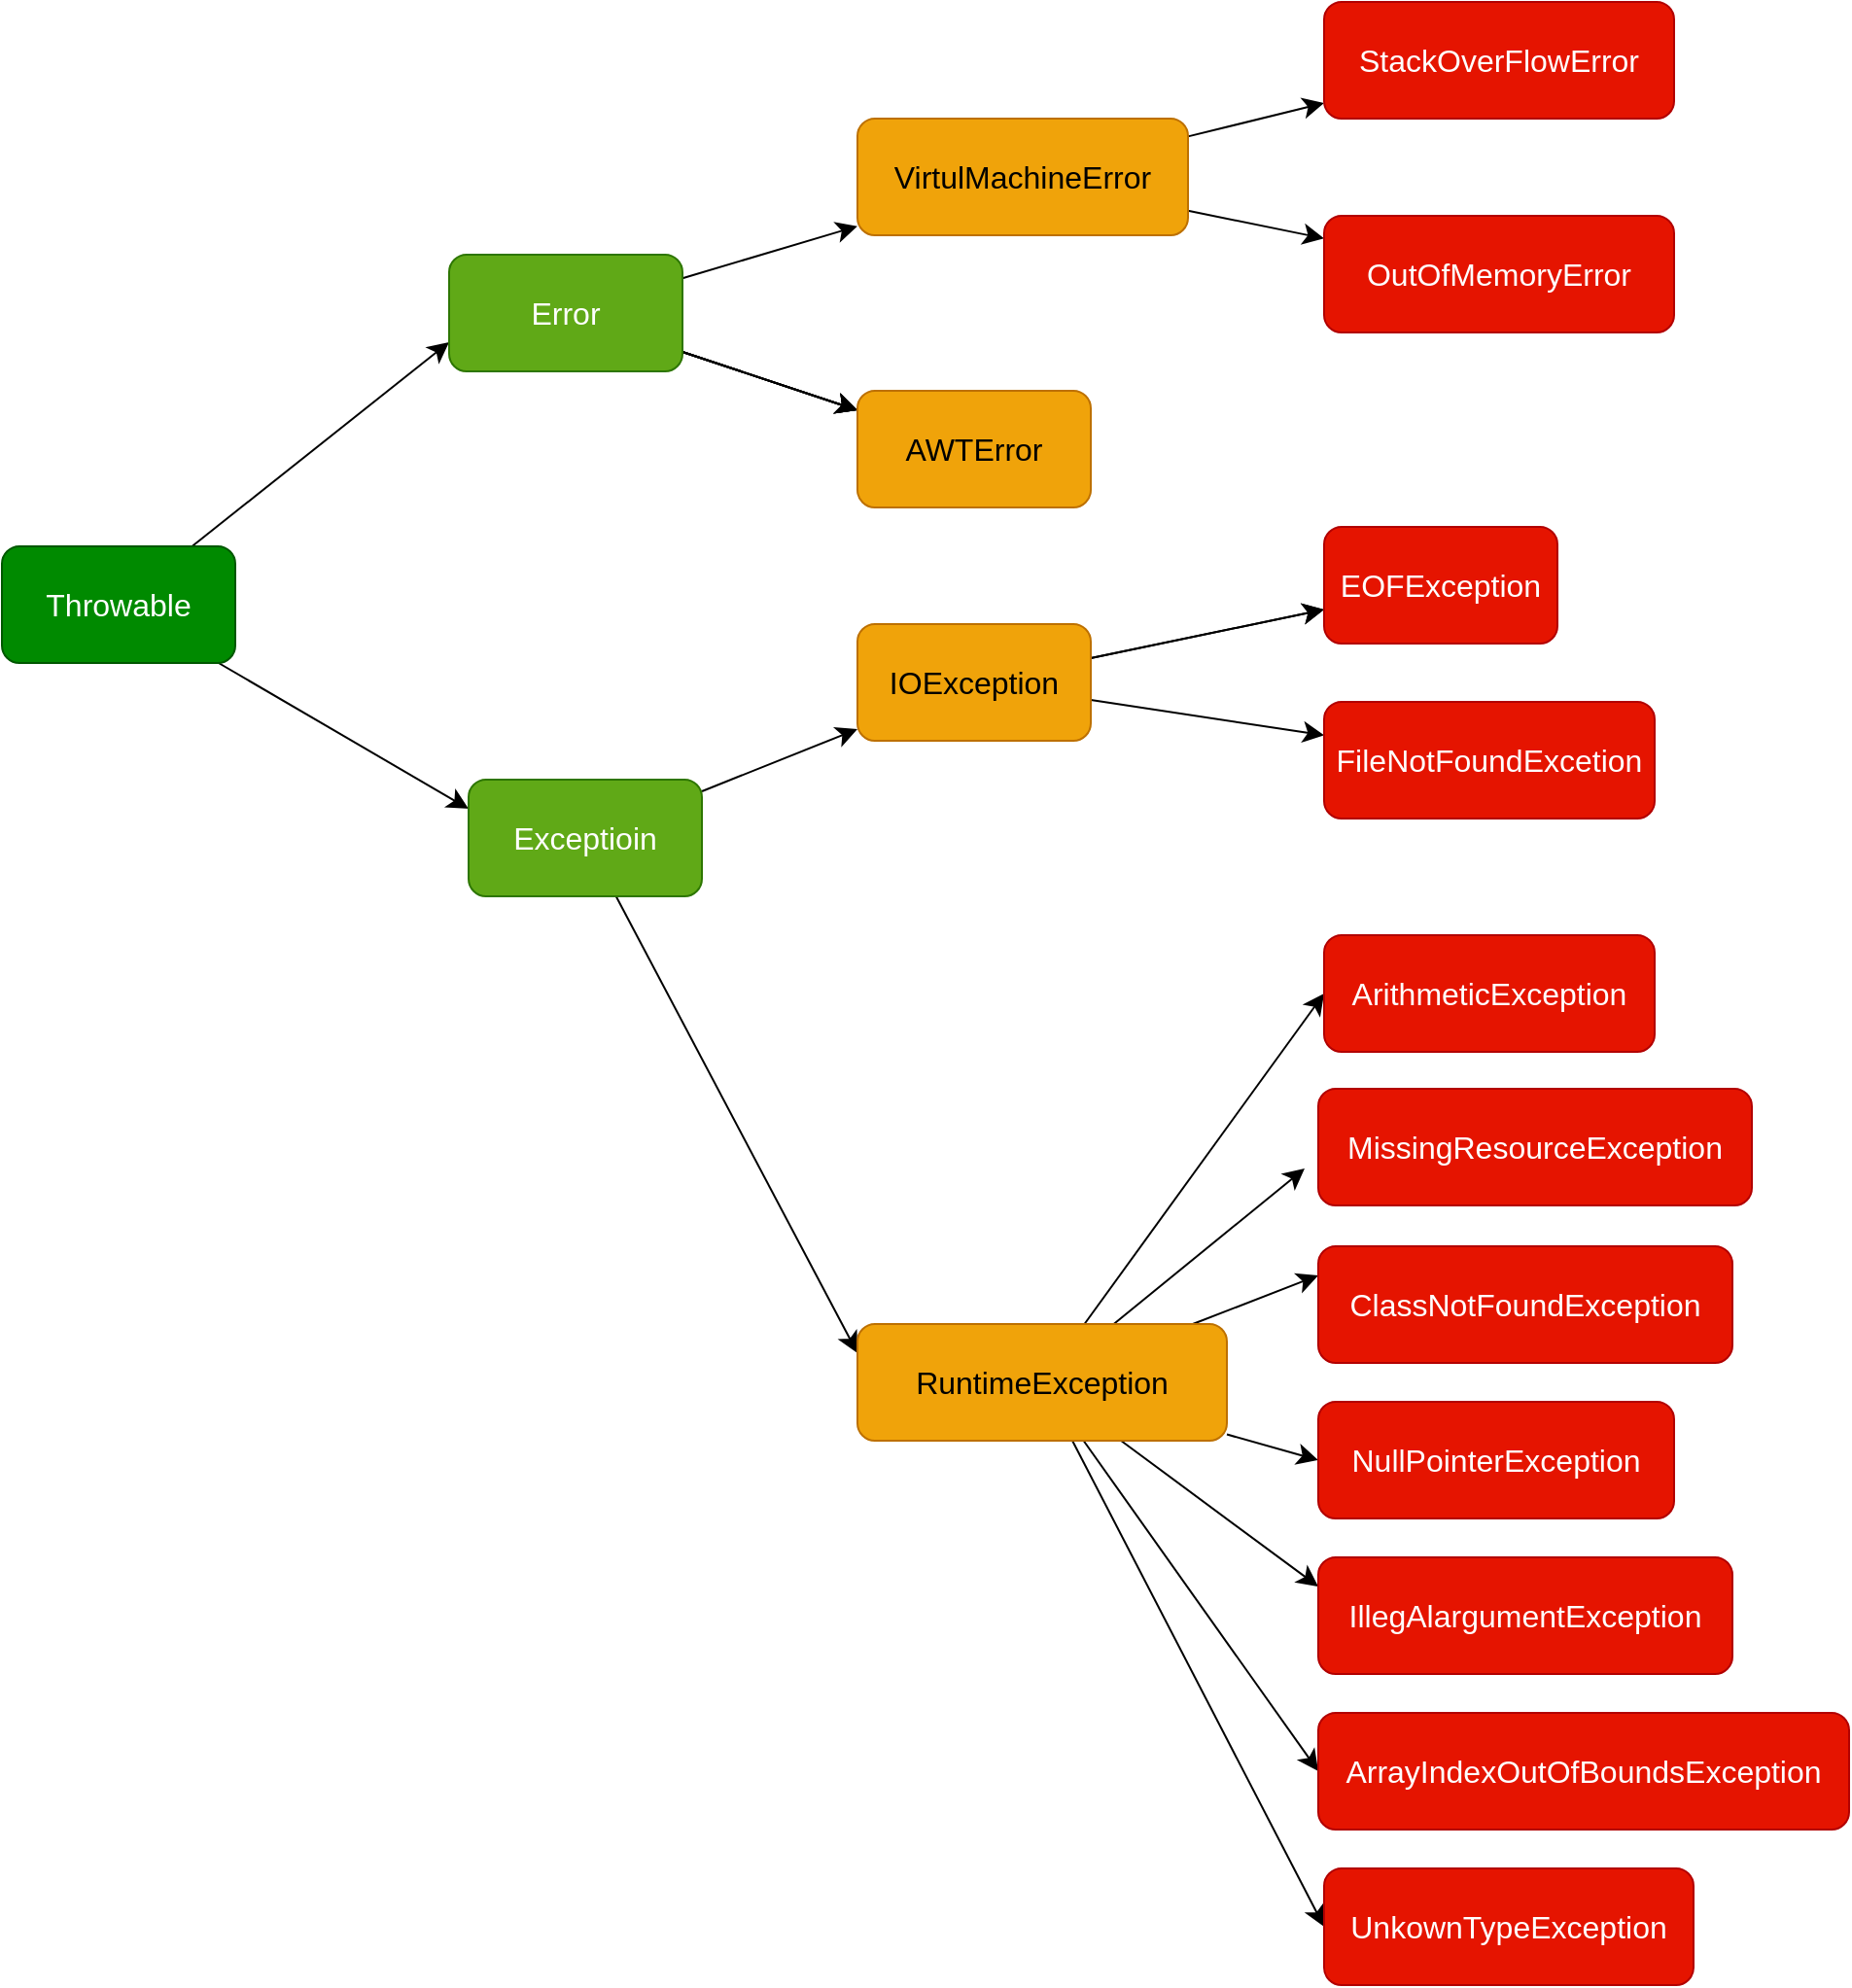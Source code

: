 <mxfile version="20.8.16" type="github">
  <diagram name="Page-1" id="9c096ad6-e400-ecc8-3e38-643d2caac077">
    <mxGraphModel dx="1936" dy="1265" grid="1" gridSize="10" guides="1" tooltips="1" connect="1" arrows="1" fold="1" page="1" pageScale="1.5" pageWidth="1169" pageHeight="826" background="none" math="0" shadow="0">
      <root>
        <mxCell id="0" style=";html=1;" />
        <mxCell id="1" style=";html=1;" parent="0" />
        <mxCell id="uR-RKyQ-PGuoXySGYM6e-5" value="" style="edgeStyle=none;curved=1;rounded=0;orthogonalLoop=1;jettySize=auto;html=1;fontSize=12;startSize=8;endSize=8;entryX=0;entryY=0.25;entryDx=0;entryDy=0;" edge="1" parent="1" source="uR-RKyQ-PGuoXySGYM6e-2" target="uR-RKyQ-PGuoXySGYM6e-4">
          <mxGeometry relative="1" as="geometry" />
        </mxCell>
        <mxCell id="uR-RKyQ-PGuoXySGYM6e-9" value="" style="edgeStyle=none;curved=1;rounded=0;orthogonalLoop=1;jettySize=auto;html=1;fontSize=12;startSize=8;endSize=8;entryX=0;entryY=0.75;entryDx=0;entryDy=0;" edge="1" parent="1" source="uR-RKyQ-PGuoXySGYM6e-2" target="uR-RKyQ-PGuoXySGYM6e-7">
          <mxGeometry relative="1" as="geometry" />
        </mxCell>
        <mxCell id="uR-RKyQ-PGuoXySGYM6e-2" value="Throwable" style="rounded=1;whiteSpace=wrap;html=1;fontSize=16;fillColor=#008a00;fontColor=#ffffff;strokeColor=#005700;" vertex="1" parent="1">
          <mxGeometry y="280" width="120" height="60" as="geometry" />
        </mxCell>
        <mxCell id="uR-RKyQ-PGuoXySGYM6e-21" value="" style="edgeStyle=none;curved=1;rounded=0;orthogonalLoop=1;jettySize=auto;html=1;fontSize=12;startSize=8;endSize=8;" edge="1" parent="1" source="uR-RKyQ-PGuoXySGYM6e-4" target="uR-RKyQ-PGuoXySGYM6e-20">
          <mxGeometry relative="1" as="geometry" />
        </mxCell>
        <mxCell id="uR-RKyQ-PGuoXySGYM6e-36" style="edgeStyle=none;curved=1;rounded=0;orthogonalLoop=1;jettySize=auto;html=1;fontSize=12;startSize=8;endSize=8;entryX=0;entryY=0.25;entryDx=0;entryDy=0;" edge="1" parent="1" source="uR-RKyQ-PGuoXySGYM6e-4" target="uR-RKyQ-PGuoXySGYM6e-16">
          <mxGeometry relative="1" as="geometry">
            <mxPoint x="430" y="800" as="targetPoint" />
          </mxGeometry>
        </mxCell>
        <mxCell id="uR-RKyQ-PGuoXySGYM6e-4" value="Exceptioin" style="whiteSpace=wrap;html=1;fontSize=16;rounded=1;fillColor=#60a917;fontColor=#ffffff;strokeColor=#2D7600;" vertex="1" parent="1">
          <mxGeometry x="240" y="400" width="120" height="60" as="geometry" />
        </mxCell>
        <mxCell id="uR-RKyQ-PGuoXySGYM6e-10" value="" style="edgeStyle=none;curved=1;rounded=0;orthogonalLoop=1;jettySize=auto;html=1;fontSize=12;startSize=8;endSize=8;" edge="1" parent="1" source="uR-RKyQ-PGuoXySGYM6e-7" target="uR-RKyQ-PGuoXySGYM6e-8">
          <mxGeometry relative="1" as="geometry" />
        </mxCell>
        <mxCell id="uR-RKyQ-PGuoXySGYM6e-11" value="" style="edgeStyle=none;curved=1;rounded=0;orthogonalLoop=1;jettySize=auto;html=1;fontSize=12;startSize=8;endSize=8;" edge="1" parent="1" source="uR-RKyQ-PGuoXySGYM6e-7" target="uR-RKyQ-PGuoXySGYM6e-8">
          <mxGeometry relative="1" as="geometry" />
        </mxCell>
        <mxCell id="uR-RKyQ-PGuoXySGYM6e-12" value="" style="edgeStyle=none;curved=1;rounded=0;orthogonalLoop=1;jettySize=auto;html=1;fontSize=12;startSize=8;endSize=8;" edge="1" parent="1" source="uR-RKyQ-PGuoXySGYM6e-7" target="uR-RKyQ-PGuoXySGYM6e-8">
          <mxGeometry relative="1" as="geometry" />
        </mxCell>
        <mxCell id="uR-RKyQ-PGuoXySGYM6e-13" value="" style="edgeStyle=none;curved=1;rounded=0;orthogonalLoop=1;jettySize=auto;html=1;fontSize=12;startSize=8;endSize=8;" edge="1" parent="1" source="uR-RKyQ-PGuoXySGYM6e-7" target="uR-RKyQ-PGuoXySGYM6e-8">
          <mxGeometry relative="1" as="geometry" />
        </mxCell>
        <mxCell id="uR-RKyQ-PGuoXySGYM6e-15" value="" style="edgeStyle=none;curved=1;rounded=0;orthogonalLoop=1;jettySize=auto;html=1;fontSize=12;startSize=8;endSize=8;" edge="1" parent="1" source="uR-RKyQ-PGuoXySGYM6e-7" target="uR-RKyQ-PGuoXySGYM6e-14">
          <mxGeometry relative="1" as="geometry" />
        </mxCell>
        <mxCell id="uR-RKyQ-PGuoXySGYM6e-7" value="Error" style="whiteSpace=wrap;html=1;fontSize=16;rounded=1;fillColor=#60a917;fontColor=#ffffff;strokeColor=#2D7600;" vertex="1" parent="1">
          <mxGeometry x="230" y="130" width="120" height="60" as="geometry" />
        </mxCell>
        <mxCell id="uR-RKyQ-PGuoXySGYM6e-8" value="AWTError" style="whiteSpace=wrap;html=1;fontSize=16;rounded=1;fillColor=#f0a30a;fontColor=#000000;strokeColor=#BD7000;" vertex="1" parent="1">
          <mxGeometry x="440" y="200" width="120" height="60" as="geometry" />
        </mxCell>
        <mxCell id="uR-RKyQ-PGuoXySGYM6e-23" value="" style="edgeStyle=none;curved=1;rounded=0;orthogonalLoop=1;jettySize=auto;html=1;fontSize=12;startSize=8;endSize=8;" edge="1" parent="1" source="uR-RKyQ-PGuoXySGYM6e-14" target="uR-RKyQ-PGuoXySGYM6e-22">
          <mxGeometry relative="1" as="geometry" />
        </mxCell>
        <mxCell id="uR-RKyQ-PGuoXySGYM6e-25" value="" style="edgeStyle=none;curved=1;rounded=0;orthogonalLoop=1;jettySize=auto;html=1;fontSize=12;startSize=8;endSize=8;" edge="1" parent="1" source="uR-RKyQ-PGuoXySGYM6e-14" target="uR-RKyQ-PGuoXySGYM6e-24">
          <mxGeometry relative="1" as="geometry" />
        </mxCell>
        <mxCell id="uR-RKyQ-PGuoXySGYM6e-14" value="VirtulMachineError" style="whiteSpace=wrap;html=1;fontSize=16;rounded=1;fillColor=#f0a30a;fontColor=#000000;strokeColor=#BD7000;" vertex="1" parent="1">
          <mxGeometry x="440" y="60" width="170" height="60" as="geometry" />
        </mxCell>
        <mxCell id="uR-RKyQ-PGuoXySGYM6e-45" style="edgeStyle=none;curved=1;rounded=0;orthogonalLoop=1;jettySize=auto;html=1;entryX=0;entryY=0.5;entryDx=0;entryDy=0;fontSize=12;startSize=8;endSize=8;" edge="1" parent="1" source="uR-RKyQ-PGuoXySGYM6e-16" target="uR-RKyQ-PGuoXySGYM6e-37">
          <mxGeometry relative="1" as="geometry" />
        </mxCell>
        <mxCell id="uR-RKyQ-PGuoXySGYM6e-46" style="edgeStyle=none;curved=1;rounded=0;orthogonalLoop=1;jettySize=auto;html=1;fontSize=12;startSize=8;endSize=8;" edge="1" parent="1" source="uR-RKyQ-PGuoXySGYM6e-16">
          <mxGeometry relative="1" as="geometry">
            <mxPoint x="670" y="600.0" as="targetPoint" />
          </mxGeometry>
        </mxCell>
        <mxCell id="uR-RKyQ-PGuoXySGYM6e-47" style="edgeStyle=none;curved=1;rounded=0;orthogonalLoop=1;jettySize=auto;html=1;entryX=0;entryY=0.25;entryDx=0;entryDy=0;fontSize=12;startSize=8;endSize=8;" edge="1" parent="1" source="uR-RKyQ-PGuoXySGYM6e-16" target="uR-RKyQ-PGuoXySGYM6e-39">
          <mxGeometry relative="1" as="geometry" />
        </mxCell>
        <mxCell id="uR-RKyQ-PGuoXySGYM6e-48" style="edgeStyle=none;curved=1;rounded=0;orthogonalLoop=1;jettySize=auto;html=1;entryX=0;entryY=0.5;entryDx=0;entryDy=0;fontSize=12;startSize=8;endSize=8;" edge="1" parent="1" source="uR-RKyQ-PGuoXySGYM6e-16" target="uR-RKyQ-PGuoXySGYM6e-40">
          <mxGeometry relative="1" as="geometry" />
        </mxCell>
        <mxCell id="uR-RKyQ-PGuoXySGYM6e-49" style="edgeStyle=none;curved=1;rounded=0;orthogonalLoop=1;jettySize=auto;html=1;entryX=0;entryY=0.25;entryDx=0;entryDy=0;fontSize=12;startSize=8;endSize=8;" edge="1" parent="1" source="uR-RKyQ-PGuoXySGYM6e-16" target="uR-RKyQ-PGuoXySGYM6e-41">
          <mxGeometry relative="1" as="geometry" />
        </mxCell>
        <mxCell id="uR-RKyQ-PGuoXySGYM6e-50" style="edgeStyle=none;curved=1;rounded=0;orthogonalLoop=1;jettySize=auto;html=1;entryX=0;entryY=0.5;entryDx=0;entryDy=0;fontSize=12;startSize=8;endSize=8;" edge="1" parent="1" source="uR-RKyQ-PGuoXySGYM6e-16" target="uR-RKyQ-PGuoXySGYM6e-43">
          <mxGeometry relative="1" as="geometry" />
        </mxCell>
        <mxCell id="uR-RKyQ-PGuoXySGYM6e-51" style="edgeStyle=none;curved=1;rounded=0;orthogonalLoop=1;jettySize=auto;html=1;entryX=0;entryY=0.5;entryDx=0;entryDy=0;fontSize=12;startSize=8;endSize=8;" edge="1" parent="1" source="uR-RKyQ-PGuoXySGYM6e-16" target="uR-RKyQ-PGuoXySGYM6e-44">
          <mxGeometry relative="1" as="geometry" />
        </mxCell>
        <mxCell id="uR-RKyQ-PGuoXySGYM6e-16" value="RuntimeException" style="whiteSpace=wrap;html=1;fontSize=16;rounded=1;fillColor=#f0a30a;fontColor=#000000;strokeColor=#BD7000;" vertex="1" parent="1">
          <mxGeometry x="440" y="680" width="190" height="60" as="geometry" />
        </mxCell>
        <mxCell id="uR-RKyQ-PGuoXySGYM6e-32" value="" style="edgeStyle=none;curved=1;rounded=0;orthogonalLoop=1;jettySize=auto;html=1;fontSize=12;startSize=8;endSize=8;" edge="1" parent="1" source="uR-RKyQ-PGuoXySGYM6e-20" target="uR-RKyQ-PGuoXySGYM6e-27">
          <mxGeometry relative="1" as="geometry" />
        </mxCell>
        <mxCell id="uR-RKyQ-PGuoXySGYM6e-33" value="" style="edgeStyle=none;curved=1;rounded=0;orthogonalLoop=1;jettySize=auto;html=1;fontSize=12;startSize=8;endSize=8;" edge="1" parent="1" source="uR-RKyQ-PGuoXySGYM6e-20" target="uR-RKyQ-PGuoXySGYM6e-27">
          <mxGeometry relative="1" as="geometry" />
        </mxCell>
        <mxCell id="uR-RKyQ-PGuoXySGYM6e-34" style="edgeStyle=none;curved=1;rounded=0;orthogonalLoop=1;jettySize=auto;html=1;fontSize=12;startSize=8;endSize=8;" edge="1" parent="1" source="uR-RKyQ-PGuoXySGYM6e-20" target="uR-RKyQ-PGuoXySGYM6e-26">
          <mxGeometry relative="1" as="geometry" />
        </mxCell>
        <mxCell id="uR-RKyQ-PGuoXySGYM6e-20" value="IOException" style="whiteSpace=wrap;html=1;fontSize=16;rounded=1;fillColor=#f0a30a;fontColor=#000000;strokeColor=#BD7000;" vertex="1" parent="1">
          <mxGeometry x="440" y="320" width="120" height="60" as="geometry" />
        </mxCell>
        <mxCell id="uR-RKyQ-PGuoXySGYM6e-22" value="OutOfMemoryError" style="whiteSpace=wrap;html=1;fontSize=16;rounded=1;fillColor=#e51400;fontColor=#ffffff;strokeColor=#B20000;" vertex="1" parent="1">
          <mxGeometry x="680" y="110" width="180" height="60" as="geometry" />
        </mxCell>
        <mxCell id="uR-RKyQ-PGuoXySGYM6e-24" value="StackOverFlowError" style="whiteSpace=wrap;html=1;fontSize=16;rounded=1;fillColor=#e51400;fontColor=#ffffff;strokeColor=#B20000;" vertex="1" parent="1">
          <mxGeometry x="680" width="180" height="60" as="geometry" />
        </mxCell>
        <mxCell id="uR-RKyQ-PGuoXySGYM6e-26" value="FileNotFoundExcetion" style="whiteSpace=wrap;html=1;fontSize=16;rounded=1;fillColor=#e51400;fontColor=#ffffff;strokeColor=#B20000;" vertex="1" parent="1">
          <mxGeometry x="680" y="360" width="170" height="60" as="geometry" />
        </mxCell>
        <mxCell id="uR-RKyQ-PGuoXySGYM6e-27" value="EOFException" style="whiteSpace=wrap;html=1;fontSize=16;rounded=1;fillColor=#e51400;fontColor=#ffffff;strokeColor=#B20000;" vertex="1" parent="1">
          <mxGeometry x="680" y="270" width="120" height="60" as="geometry" />
        </mxCell>
        <mxCell id="uR-RKyQ-PGuoXySGYM6e-37" value="ArithmeticException" style="whiteSpace=wrap;html=1;fontSize=16;rounded=1;fillColor=#e51400;fontColor=#ffffff;strokeColor=#B20000;" vertex="1" parent="1">
          <mxGeometry x="680" y="480" width="170" height="60" as="geometry" />
        </mxCell>
        <mxCell id="uR-RKyQ-PGuoXySGYM6e-38" value="MissingResourceException" style="whiteSpace=wrap;html=1;fontSize=16;rounded=1;fillColor=#e51400;fontColor=#ffffff;strokeColor=#B20000;" vertex="1" parent="1">
          <mxGeometry x="677" y="559" width="223" height="60" as="geometry" />
        </mxCell>
        <mxCell id="uR-RKyQ-PGuoXySGYM6e-39" value="ClassNotFoundException" style="whiteSpace=wrap;html=1;fontSize=16;rounded=1;fillColor=#e51400;fontColor=#ffffff;strokeColor=#B20000;" vertex="1" parent="1">
          <mxGeometry x="677" y="640" width="213" height="60" as="geometry" />
        </mxCell>
        <mxCell id="uR-RKyQ-PGuoXySGYM6e-40" value="NullPointerException" style="whiteSpace=wrap;html=1;fontSize=16;rounded=1;fillColor=#e51400;fontColor=#ffffff;strokeColor=#B20000;" vertex="1" parent="1">
          <mxGeometry x="677" y="720" width="183" height="60" as="geometry" />
        </mxCell>
        <mxCell id="uR-RKyQ-PGuoXySGYM6e-41" value="IllegAlargumentException" style="whiteSpace=wrap;html=1;fontSize=16;rounded=1;fillColor=#e51400;fontColor=#ffffff;strokeColor=#B20000;" vertex="1" parent="1">
          <mxGeometry x="677" y="800" width="213" height="60" as="geometry" />
        </mxCell>
        <mxCell id="uR-RKyQ-PGuoXySGYM6e-43" value="ArrayIndexOutOfBoundsException" style="whiteSpace=wrap;html=1;fontSize=16;rounded=1;fillColor=#e51400;fontColor=#ffffff;strokeColor=#B20000;" vertex="1" parent="1">
          <mxGeometry x="677" y="880" width="273" height="60" as="geometry" />
        </mxCell>
        <mxCell id="uR-RKyQ-PGuoXySGYM6e-44" value="UnkownTypeException" style="whiteSpace=wrap;html=1;fontSize=16;rounded=1;fillColor=#e51400;fontColor=#ffffff;strokeColor=#B20000;" vertex="1" parent="1">
          <mxGeometry x="680" y="960" width="190" height="60" as="geometry" />
        </mxCell>
      </root>
    </mxGraphModel>
  </diagram>
</mxfile>
